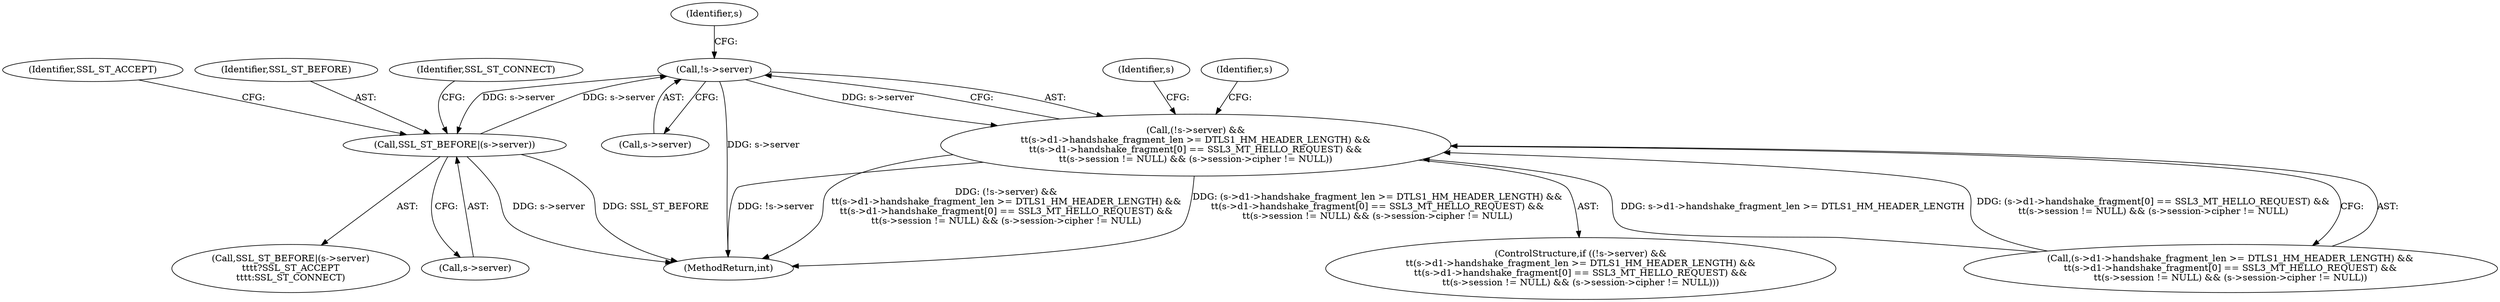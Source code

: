 digraph "0_openssl_103b171d8fc282ef435f8de9afbf7782e312961f_3@pointer" {
"1000831" [label="(Call,!s->server)"];
"1001516" [label="(Call,SSL_ST_BEFORE|(s->server))"];
"1000831" [label="(Call,!s->server)"];
"1000830" [label="(Call,(!s->server) &&\n\t\t(s->d1->handshake_fragment_len >= DTLS1_HM_HEADER_LENGTH) &&\n\t\t(s->d1->handshake_fragment[0] == SSL3_MT_HELLO_REQUEST) &&\n\t\t(s->session != NULL) && (s->session->cipher != NULL))"];
"1000835" [label="(Call,(s->d1->handshake_fragment_len >= DTLS1_HM_HEADER_LENGTH) &&\n\t\t(s->d1->handshake_fragment[0] == SSL3_MT_HELLO_REQUEST) &&\n\t\t(s->session != NULL) && (s->session->cipher != NULL))"];
"1001522" [label="(Identifier,SSL_ST_CONNECT)"];
"1000832" [label="(Call,s->server)"];
"1001707" [label="(MethodReturn,int)"];
"1000830" [label="(Call,(!s->server) &&\n\t\t(s->d1->handshake_fragment_len >= DTLS1_HM_HEADER_LENGTH) &&\n\t\t(s->d1->handshake_fragment[0] == SSL3_MT_HELLO_REQUEST) &&\n\t\t(s->session != NULL) && (s->session->cipher != NULL))"];
"1001521" [label="(Identifier,SSL_ST_ACCEPT)"];
"1000829" [label="(ControlStructure,if ((!s->server) &&\n\t\t(s->d1->handshake_fragment_len >= DTLS1_HM_HEADER_LENGTH) &&\n\t\t(s->d1->handshake_fragment[0] == SSL3_MT_HELLO_REQUEST) &&\n\t\t(s->session != NULL) && (s->session->cipher != NULL)))"];
"1000870" [label="(Identifier,s)"];
"1001515" [label="(Call,SSL_ST_BEFORE|(s->server)\n\t\t\t\t?SSL_ST_ACCEPT\n\t\t\t\t:SSL_ST_CONNECT)"];
"1000831" [label="(Call,!s->server)"];
"1000839" [label="(Identifier,s)"];
"1001518" [label="(Call,s->server)"];
"1001517" [label="(Identifier,SSL_ST_BEFORE)"];
"1001516" [label="(Call,SSL_ST_BEFORE|(s->server))"];
"1001031" [label="(Identifier,s)"];
"1000831" -> "1000830"  [label="AST: "];
"1000831" -> "1000832"  [label="CFG: "];
"1000832" -> "1000831"  [label="AST: "];
"1000839" -> "1000831"  [label="CFG: "];
"1000830" -> "1000831"  [label="CFG: "];
"1000831" -> "1001707"  [label="DDG: s->server"];
"1000831" -> "1000830"  [label="DDG: s->server"];
"1001516" -> "1000831"  [label="DDG: s->server"];
"1000831" -> "1001516"  [label="DDG: s->server"];
"1001516" -> "1001515"  [label="AST: "];
"1001516" -> "1001518"  [label="CFG: "];
"1001517" -> "1001516"  [label="AST: "];
"1001518" -> "1001516"  [label="AST: "];
"1001521" -> "1001516"  [label="CFG: "];
"1001522" -> "1001516"  [label="CFG: "];
"1001516" -> "1001707"  [label="DDG: SSL_ST_BEFORE"];
"1001516" -> "1001707"  [label="DDG: s->server"];
"1000830" -> "1000829"  [label="AST: "];
"1000830" -> "1000835"  [label="CFG: "];
"1000835" -> "1000830"  [label="AST: "];
"1000870" -> "1000830"  [label="CFG: "];
"1001031" -> "1000830"  [label="CFG: "];
"1000830" -> "1001707"  [label="DDG: (!s->server) &&\n\t\t(s->d1->handshake_fragment_len >= DTLS1_HM_HEADER_LENGTH) &&\n\t\t(s->d1->handshake_fragment[0] == SSL3_MT_HELLO_REQUEST) &&\n\t\t(s->session != NULL) && (s->session->cipher != NULL)"];
"1000830" -> "1001707"  [label="DDG: (s->d1->handshake_fragment_len >= DTLS1_HM_HEADER_LENGTH) &&\n\t\t(s->d1->handshake_fragment[0] == SSL3_MT_HELLO_REQUEST) &&\n\t\t(s->session != NULL) && (s->session->cipher != NULL)"];
"1000830" -> "1001707"  [label="DDG: !s->server"];
"1000835" -> "1000830"  [label="DDG: s->d1->handshake_fragment_len >= DTLS1_HM_HEADER_LENGTH"];
"1000835" -> "1000830"  [label="DDG: (s->d1->handshake_fragment[0] == SSL3_MT_HELLO_REQUEST) &&\n\t\t(s->session != NULL) && (s->session->cipher != NULL)"];
}
